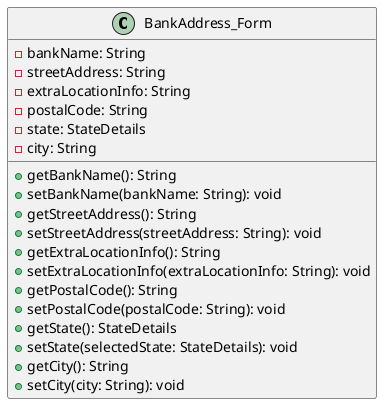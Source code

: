 @startuml

class BankAddress_Form [[java:edu.sru.cpsc.webshopping.domain.billing.BankAddress_Form]] {
	-bankName: String
	-streetAddress: String
	-extraLocationInfo: String
	-postalCode: String
	-state: StateDetails
	-city: String
	+getBankName(): String
	+setBankName(bankName: String): void
	+getStreetAddress(): String
	+setStreetAddress(streetAddress: String): void
	+getExtraLocationInfo(): String
	+setExtraLocationInfo(extraLocationInfo: String): void
	+getPostalCode(): String
	+setPostalCode(postalCode: String): void
	+getState(): StateDetails
	+setState(selectedState: StateDetails): void
	+getCity(): String
	+setCity(city: String): void
}

@enduml